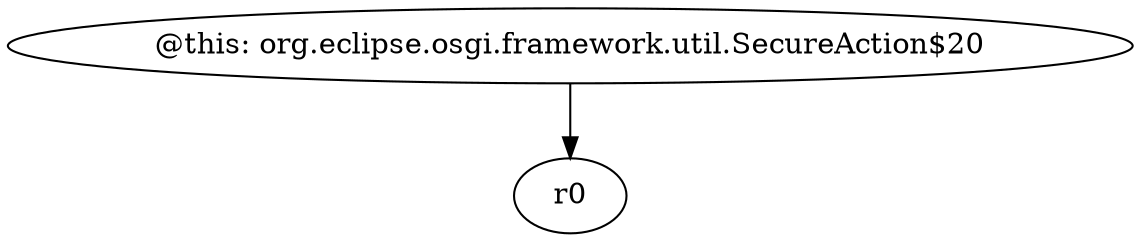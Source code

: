 digraph g {
0[label="@this: org.eclipse.osgi.framework.util.SecureAction$20"]
1[label="r0"]
0->1[label=""]
}